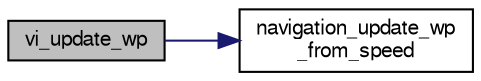 digraph "vi_update_wp"
{
  edge [fontname="FreeSans",fontsize="10",labelfontname="FreeSans",labelfontsize="10"];
  node [fontname="FreeSans",fontsize="10",shape=record];
  rankdir="LR";
  Node1 [label="vi_update_wp",height=0.2,width=0.4,color="black", fillcolor="grey75", style="filled", fontcolor="black"];
  Node1 -> Node2 [color="midnightblue",fontsize="10",style="solid",fontname="FreeSans"];
  Node2 [label="navigation_update_wp\l_from_speed",height=0.2,width=0.4,color="black", fillcolor="white", style="filled",URL="$rotorcraft_2navigation_8c.html#a91f23f011b868e7f310f57cf1dec4135"];
}
